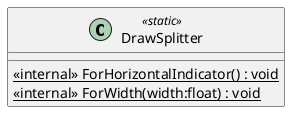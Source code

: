 @startuml
class DrawSplitter <<static>> {
    <<internal>> {static} ForHorizontalIndicator() : void
    <<internal>> {static} ForWidth(width:float) : void
}
@enduml
